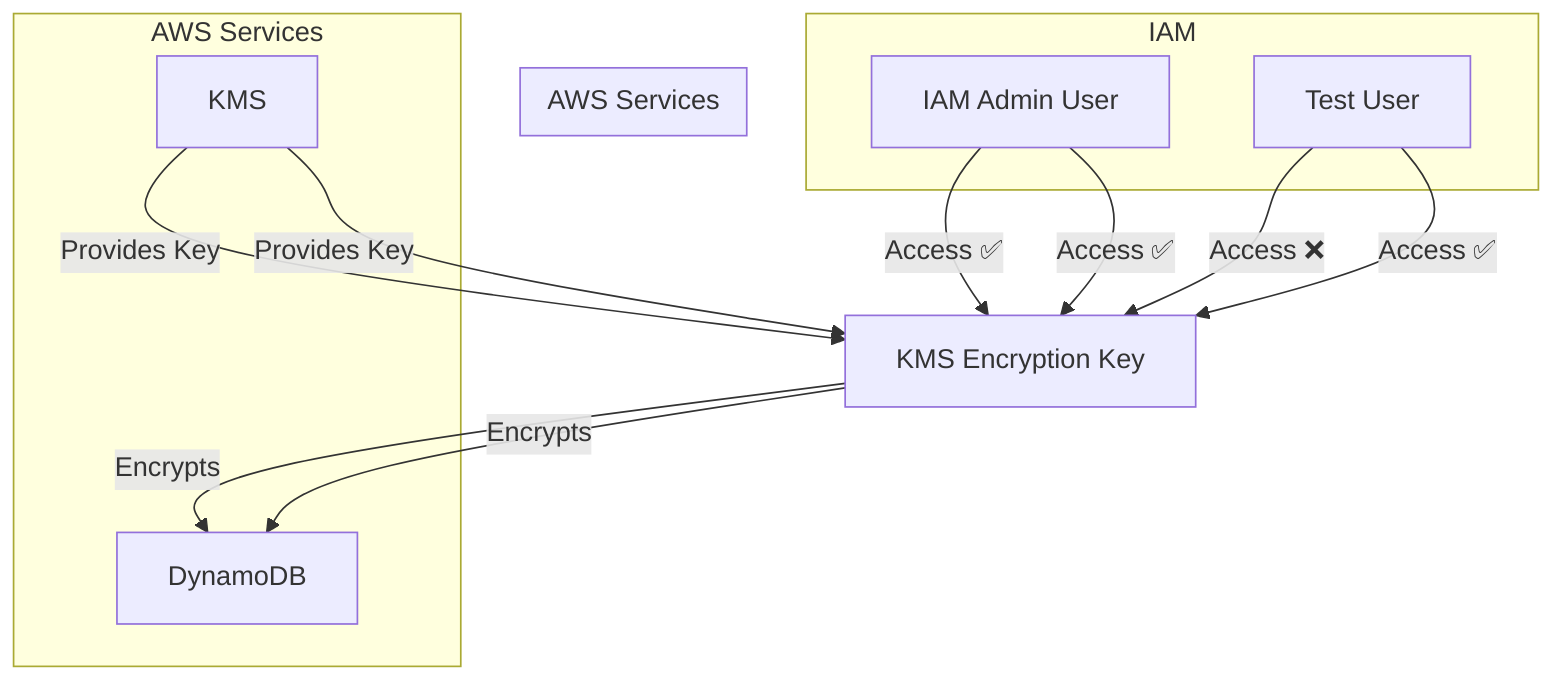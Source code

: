 graph TD
    A[KMS] -->|Provides Key| B[KMS Encryption Key]
    B -->|Encrypts| C[DynamoDB]
    D[IAM Admin User] -->|Access ✅| B
    E[Test User] -->|Access ❌| B

    subgraph AWS Services
        A
        C
    end

    subgraph IAM
        D
        E
    end


    A[KMS] -->|Provides Key| B[KMS Encryption Key]
    B -->|Encrypts| C[DynamoDB]
    D[IAM Admin User] -->|Access ✅| B
    E[Test User] -->|Access ✅| B

    subgraph AWS Services
        A
        C
    end

    subgraph IAM
        D
        E
    end